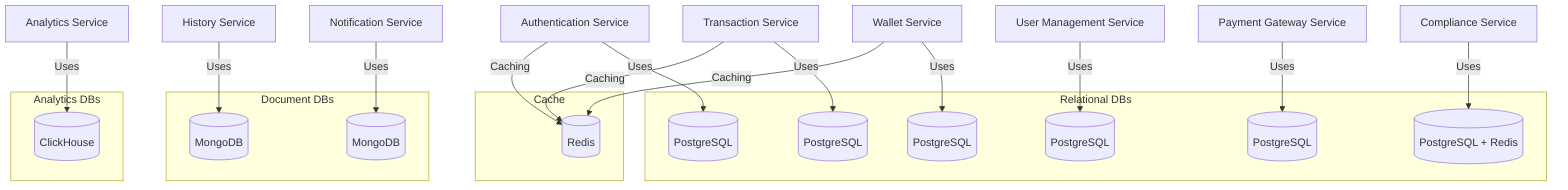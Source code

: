 graph TD
    A[Authentication Service] -->|Uses| A_DB[(PostgreSQL)]
    B[User Management Service] -->|Uses| B_DB[(PostgreSQL)]
    C[Wallet Service] -->|Uses| C_DB[(PostgreSQL)]
    D[Transaction Service] -->|Uses| D_DB[(PostgreSQL)]
    E[History Service] -->|Uses| E_DB[(MongoDB)]
    F[Notification Service] -->|Uses| F_DB[(MongoDB)]
    G[Payment Gateway Service] -->|Uses| G_DB[(PostgreSQL)]
    H[Compliance Service] -->|Uses| H_DB[(PostgreSQL + Redis)]
    I[Analytics Service] -->|Uses| I_DB[(ClickHouse)]
    
    subgraph Relational DBs
        A_DB
        B_DB
        C_DB
        D_DB
        G_DB
        H_DB
    end
    
    subgraph Document DBs
        E_DB
        F_DB
    end
    
    subgraph Analytics DBs
        I_DB
    end
    
    subgraph Cache
        REDIS[(Redis)]
    end
    
    A -->|Caching| REDIS
    C -->|Caching| REDIS
    D -->|Caching| REDIS